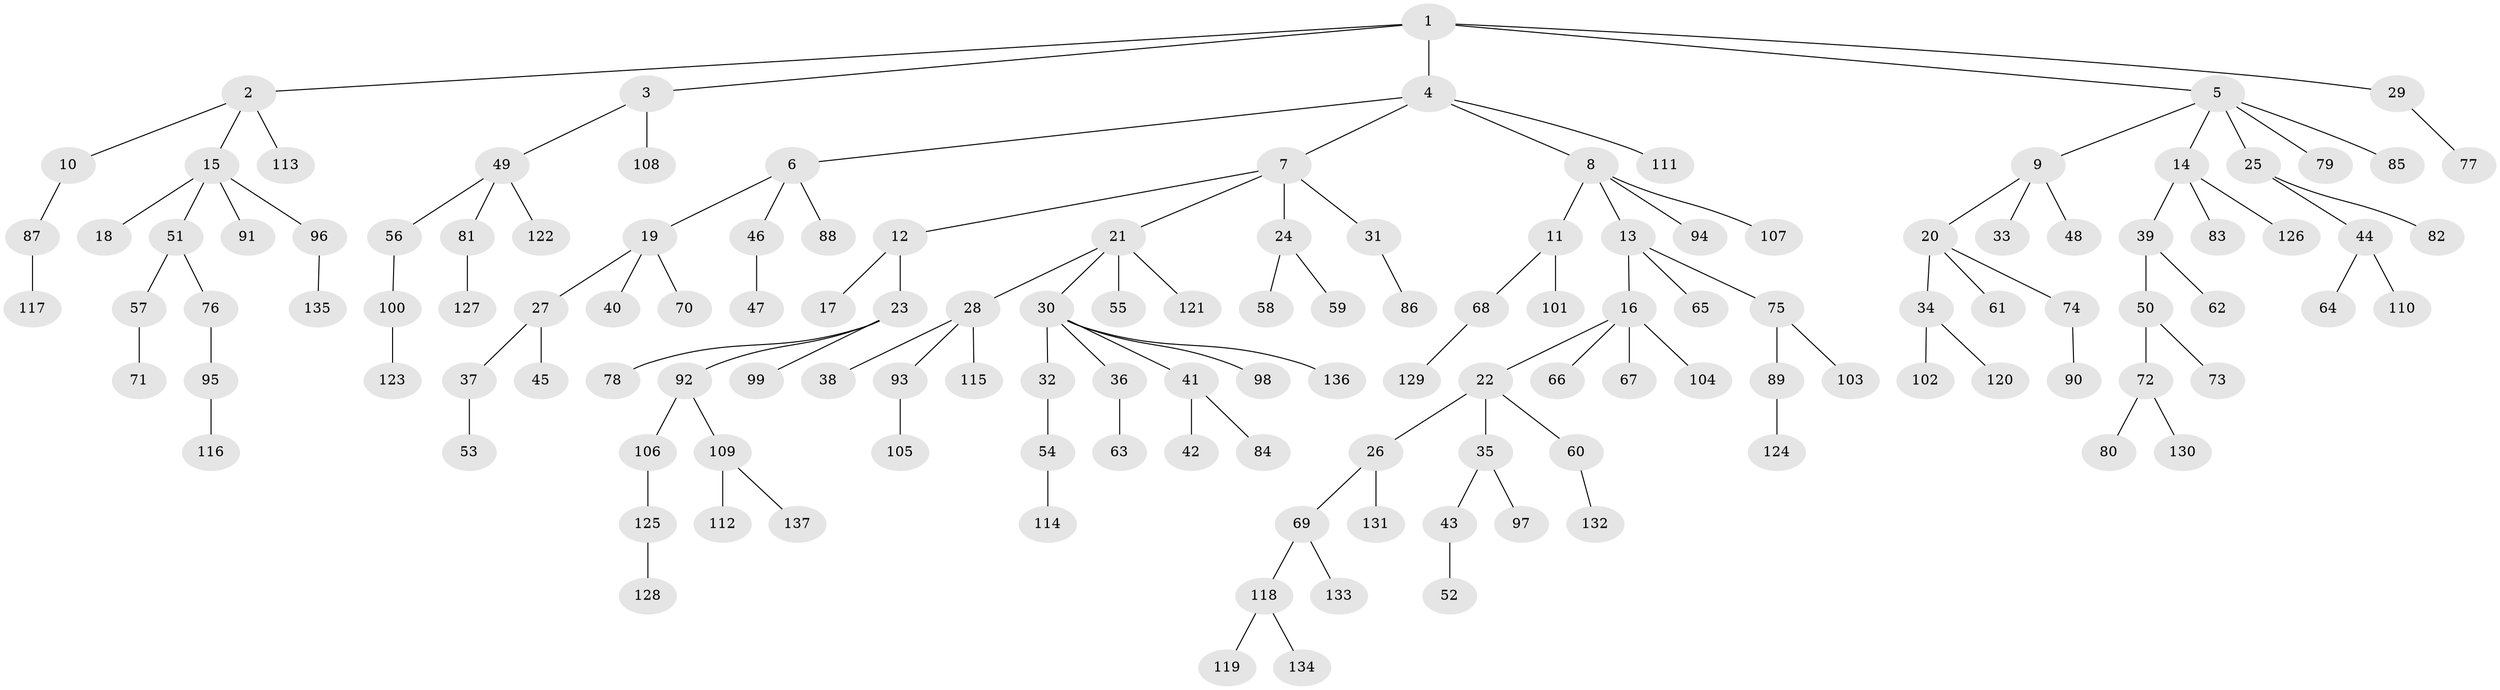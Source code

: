 // coarse degree distribution, {9: 0.010309278350515464, 7: 0.020618556701030927, 2: 0.16494845360824742, 4: 0.061855670103092786, 6: 0.030927835051546393, 3: 0.09278350515463918, 5: 0.020618556701030927, 1: 0.5979381443298969}
// Generated by graph-tools (version 1.1) at 2025/52/02/27/25 19:52:13]
// undirected, 137 vertices, 136 edges
graph export_dot {
graph [start="1"]
  node [color=gray90,style=filled];
  1;
  2;
  3;
  4;
  5;
  6;
  7;
  8;
  9;
  10;
  11;
  12;
  13;
  14;
  15;
  16;
  17;
  18;
  19;
  20;
  21;
  22;
  23;
  24;
  25;
  26;
  27;
  28;
  29;
  30;
  31;
  32;
  33;
  34;
  35;
  36;
  37;
  38;
  39;
  40;
  41;
  42;
  43;
  44;
  45;
  46;
  47;
  48;
  49;
  50;
  51;
  52;
  53;
  54;
  55;
  56;
  57;
  58;
  59;
  60;
  61;
  62;
  63;
  64;
  65;
  66;
  67;
  68;
  69;
  70;
  71;
  72;
  73;
  74;
  75;
  76;
  77;
  78;
  79;
  80;
  81;
  82;
  83;
  84;
  85;
  86;
  87;
  88;
  89;
  90;
  91;
  92;
  93;
  94;
  95;
  96;
  97;
  98;
  99;
  100;
  101;
  102;
  103;
  104;
  105;
  106;
  107;
  108;
  109;
  110;
  111;
  112;
  113;
  114;
  115;
  116;
  117;
  118;
  119;
  120;
  121;
  122;
  123;
  124;
  125;
  126;
  127;
  128;
  129;
  130;
  131;
  132;
  133;
  134;
  135;
  136;
  137;
  1 -- 2;
  1 -- 3;
  1 -- 4;
  1 -- 5;
  1 -- 29;
  2 -- 10;
  2 -- 15;
  2 -- 113;
  3 -- 49;
  3 -- 108;
  4 -- 6;
  4 -- 7;
  4 -- 8;
  4 -- 111;
  5 -- 9;
  5 -- 14;
  5 -- 25;
  5 -- 79;
  5 -- 85;
  6 -- 19;
  6 -- 46;
  6 -- 88;
  7 -- 12;
  7 -- 21;
  7 -- 24;
  7 -- 31;
  8 -- 11;
  8 -- 13;
  8 -- 94;
  8 -- 107;
  9 -- 20;
  9 -- 33;
  9 -- 48;
  10 -- 87;
  11 -- 68;
  11 -- 101;
  12 -- 17;
  12 -- 23;
  13 -- 16;
  13 -- 65;
  13 -- 75;
  14 -- 39;
  14 -- 83;
  14 -- 126;
  15 -- 18;
  15 -- 51;
  15 -- 91;
  15 -- 96;
  16 -- 22;
  16 -- 66;
  16 -- 67;
  16 -- 104;
  19 -- 27;
  19 -- 40;
  19 -- 70;
  20 -- 34;
  20 -- 61;
  20 -- 74;
  21 -- 28;
  21 -- 30;
  21 -- 55;
  21 -- 121;
  22 -- 26;
  22 -- 35;
  22 -- 60;
  23 -- 78;
  23 -- 92;
  23 -- 99;
  24 -- 58;
  24 -- 59;
  25 -- 44;
  25 -- 82;
  26 -- 69;
  26 -- 131;
  27 -- 37;
  27 -- 45;
  28 -- 38;
  28 -- 93;
  28 -- 115;
  29 -- 77;
  30 -- 32;
  30 -- 36;
  30 -- 41;
  30 -- 98;
  30 -- 136;
  31 -- 86;
  32 -- 54;
  34 -- 102;
  34 -- 120;
  35 -- 43;
  35 -- 97;
  36 -- 63;
  37 -- 53;
  39 -- 50;
  39 -- 62;
  41 -- 42;
  41 -- 84;
  43 -- 52;
  44 -- 64;
  44 -- 110;
  46 -- 47;
  49 -- 56;
  49 -- 81;
  49 -- 122;
  50 -- 72;
  50 -- 73;
  51 -- 57;
  51 -- 76;
  54 -- 114;
  56 -- 100;
  57 -- 71;
  60 -- 132;
  68 -- 129;
  69 -- 118;
  69 -- 133;
  72 -- 80;
  72 -- 130;
  74 -- 90;
  75 -- 89;
  75 -- 103;
  76 -- 95;
  81 -- 127;
  87 -- 117;
  89 -- 124;
  92 -- 106;
  92 -- 109;
  93 -- 105;
  95 -- 116;
  96 -- 135;
  100 -- 123;
  106 -- 125;
  109 -- 112;
  109 -- 137;
  118 -- 119;
  118 -- 134;
  125 -- 128;
}

